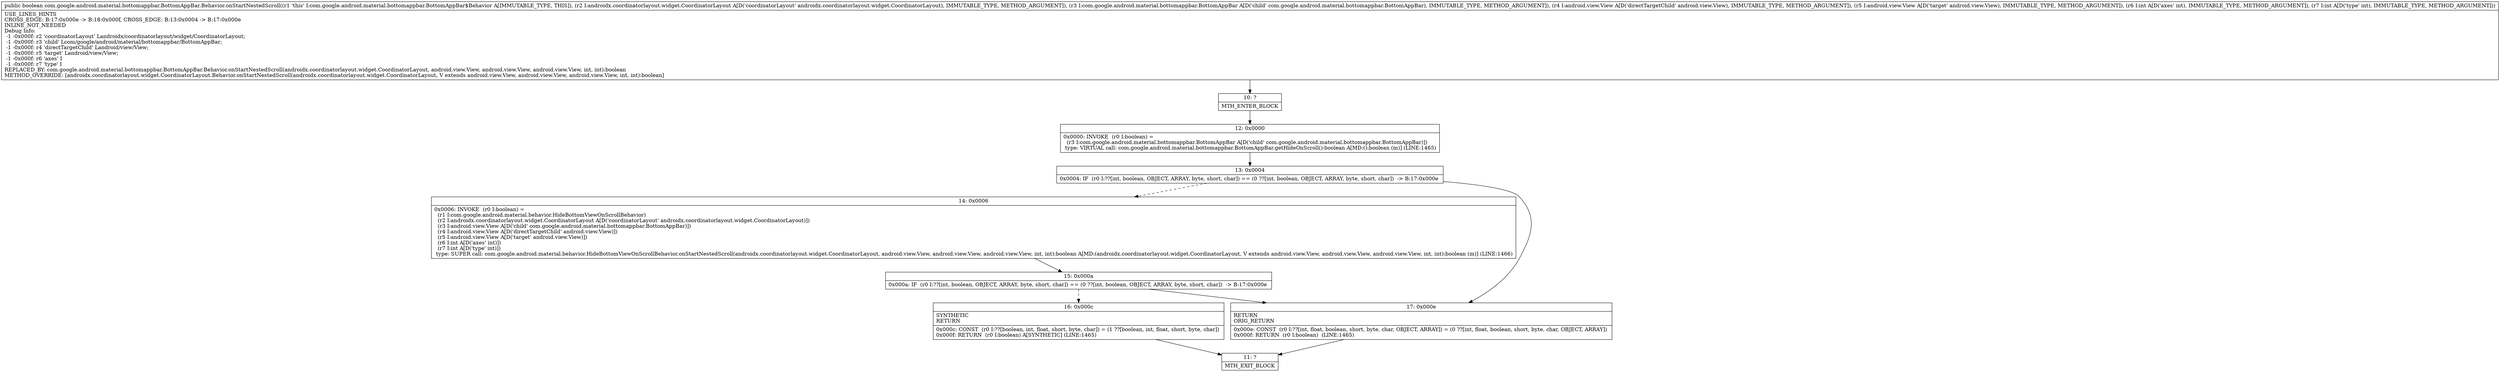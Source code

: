 digraph "CFG forcom.google.android.material.bottomappbar.BottomAppBar.Behavior.onStartNestedScroll(Landroidx\/coordinatorlayout\/widget\/CoordinatorLayout;Lcom\/google\/android\/material\/bottomappbar\/BottomAppBar;Landroid\/view\/View;Landroid\/view\/View;II)Z" {
Node_10 [shape=record,label="{10\:\ ?|MTH_ENTER_BLOCK\l}"];
Node_12 [shape=record,label="{12\:\ 0x0000|0x0000: INVOKE  (r0 I:boolean) = \l  (r3 I:com.google.android.material.bottomappbar.BottomAppBar A[D('child' com.google.android.material.bottomappbar.BottomAppBar)])\l type: VIRTUAL call: com.google.android.material.bottomappbar.BottomAppBar.getHideOnScroll():boolean A[MD:():boolean (m)] (LINE:1465)\l}"];
Node_13 [shape=record,label="{13\:\ 0x0004|0x0004: IF  (r0 I:??[int, boolean, OBJECT, ARRAY, byte, short, char]) == (0 ??[int, boolean, OBJECT, ARRAY, byte, short, char])  \-\> B:17:0x000e \l}"];
Node_14 [shape=record,label="{14\:\ 0x0006|0x0006: INVOKE  (r0 I:boolean) = \l  (r1 I:com.google.android.material.behavior.HideBottomViewOnScrollBehavior)\l  (r2 I:androidx.coordinatorlayout.widget.CoordinatorLayout A[D('coordinatorLayout' androidx.coordinatorlayout.widget.CoordinatorLayout)])\l  (r3 I:android.view.View A[D('child' com.google.android.material.bottomappbar.BottomAppBar)])\l  (r4 I:android.view.View A[D('directTargetChild' android.view.View)])\l  (r5 I:android.view.View A[D('target' android.view.View)])\l  (r6 I:int A[D('axes' int)])\l  (r7 I:int A[D('type' int)])\l type: SUPER call: com.google.android.material.behavior.HideBottomViewOnScrollBehavior.onStartNestedScroll(androidx.coordinatorlayout.widget.CoordinatorLayout, android.view.View, android.view.View, android.view.View, int, int):boolean A[MD:(androidx.coordinatorlayout.widget.CoordinatorLayout, V extends android.view.View, android.view.View, android.view.View, int, int):boolean (m)] (LINE:1466)\l}"];
Node_15 [shape=record,label="{15\:\ 0x000a|0x000a: IF  (r0 I:??[int, boolean, OBJECT, ARRAY, byte, short, char]) == (0 ??[int, boolean, OBJECT, ARRAY, byte, short, char])  \-\> B:17:0x000e \l}"];
Node_16 [shape=record,label="{16\:\ 0x000c|SYNTHETIC\lRETURN\l|0x000c: CONST  (r0 I:??[boolean, int, float, short, byte, char]) = (1 ??[boolean, int, float, short, byte, char]) \l0x000f: RETURN  (r0 I:boolean) A[SYNTHETIC] (LINE:1465)\l}"];
Node_11 [shape=record,label="{11\:\ ?|MTH_EXIT_BLOCK\l}"];
Node_17 [shape=record,label="{17\:\ 0x000e|RETURN\lORIG_RETURN\l|0x000e: CONST  (r0 I:??[int, float, boolean, short, byte, char, OBJECT, ARRAY]) = (0 ??[int, float, boolean, short, byte, char, OBJECT, ARRAY]) \l0x000f: RETURN  (r0 I:boolean)  (LINE:1465)\l}"];
MethodNode[shape=record,label="{public boolean com.google.android.material.bottomappbar.BottomAppBar.Behavior.onStartNestedScroll((r1 'this' I:com.google.android.material.bottomappbar.BottomAppBar$Behavior A[IMMUTABLE_TYPE, THIS]), (r2 I:androidx.coordinatorlayout.widget.CoordinatorLayout A[D('coordinatorLayout' androidx.coordinatorlayout.widget.CoordinatorLayout), IMMUTABLE_TYPE, METHOD_ARGUMENT]), (r3 I:com.google.android.material.bottomappbar.BottomAppBar A[D('child' com.google.android.material.bottomappbar.BottomAppBar), IMMUTABLE_TYPE, METHOD_ARGUMENT]), (r4 I:android.view.View A[D('directTargetChild' android.view.View), IMMUTABLE_TYPE, METHOD_ARGUMENT]), (r5 I:android.view.View A[D('target' android.view.View), IMMUTABLE_TYPE, METHOD_ARGUMENT]), (r6 I:int A[D('axes' int), IMMUTABLE_TYPE, METHOD_ARGUMENT]), (r7 I:int A[D('type' int), IMMUTABLE_TYPE, METHOD_ARGUMENT]))  | USE_LINES_HINTS\lCROSS_EDGE: B:17:0x000e \-\> B:18:0x000f, CROSS_EDGE: B:13:0x0004 \-\> B:17:0x000e\lINLINE_NOT_NEEDED\lDebug Info:\l  \-1 \-0x000f: r2 'coordinatorLayout' Landroidx\/coordinatorlayout\/widget\/CoordinatorLayout;\l  \-1 \-0x000f: r3 'child' Lcom\/google\/android\/material\/bottomappbar\/BottomAppBar;\l  \-1 \-0x000f: r4 'directTargetChild' Landroid\/view\/View;\l  \-1 \-0x000f: r5 'target' Landroid\/view\/View;\l  \-1 \-0x000f: r6 'axes' I\l  \-1 \-0x000f: r7 'type' I\lREPLACED_BY: com.google.android.material.bottomappbar.BottomAppBar.Behavior.onStartNestedScroll(androidx.coordinatorlayout.widget.CoordinatorLayout, android.view.View, android.view.View, android.view.View, int, int):boolean\lMETHOD_OVERRIDE: [androidx.coordinatorlayout.widget.CoordinatorLayout.Behavior.onStartNestedScroll(androidx.coordinatorlayout.widget.CoordinatorLayout, V extends android.view.View, android.view.View, android.view.View, int, int):boolean]\l}"];
MethodNode -> Node_10;Node_10 -> Node_12;
Node_12 -> Node_13;
Node_13 -> Node_14[style=dashed];
Node_13 -> Node_17;
Node_14 -> Node_15;
Node_15 -> Node_16[style=dashed];
Node_15 -> Node_17;
Node_16 -> Node_11;
Node_17 -> Node_11;
}

